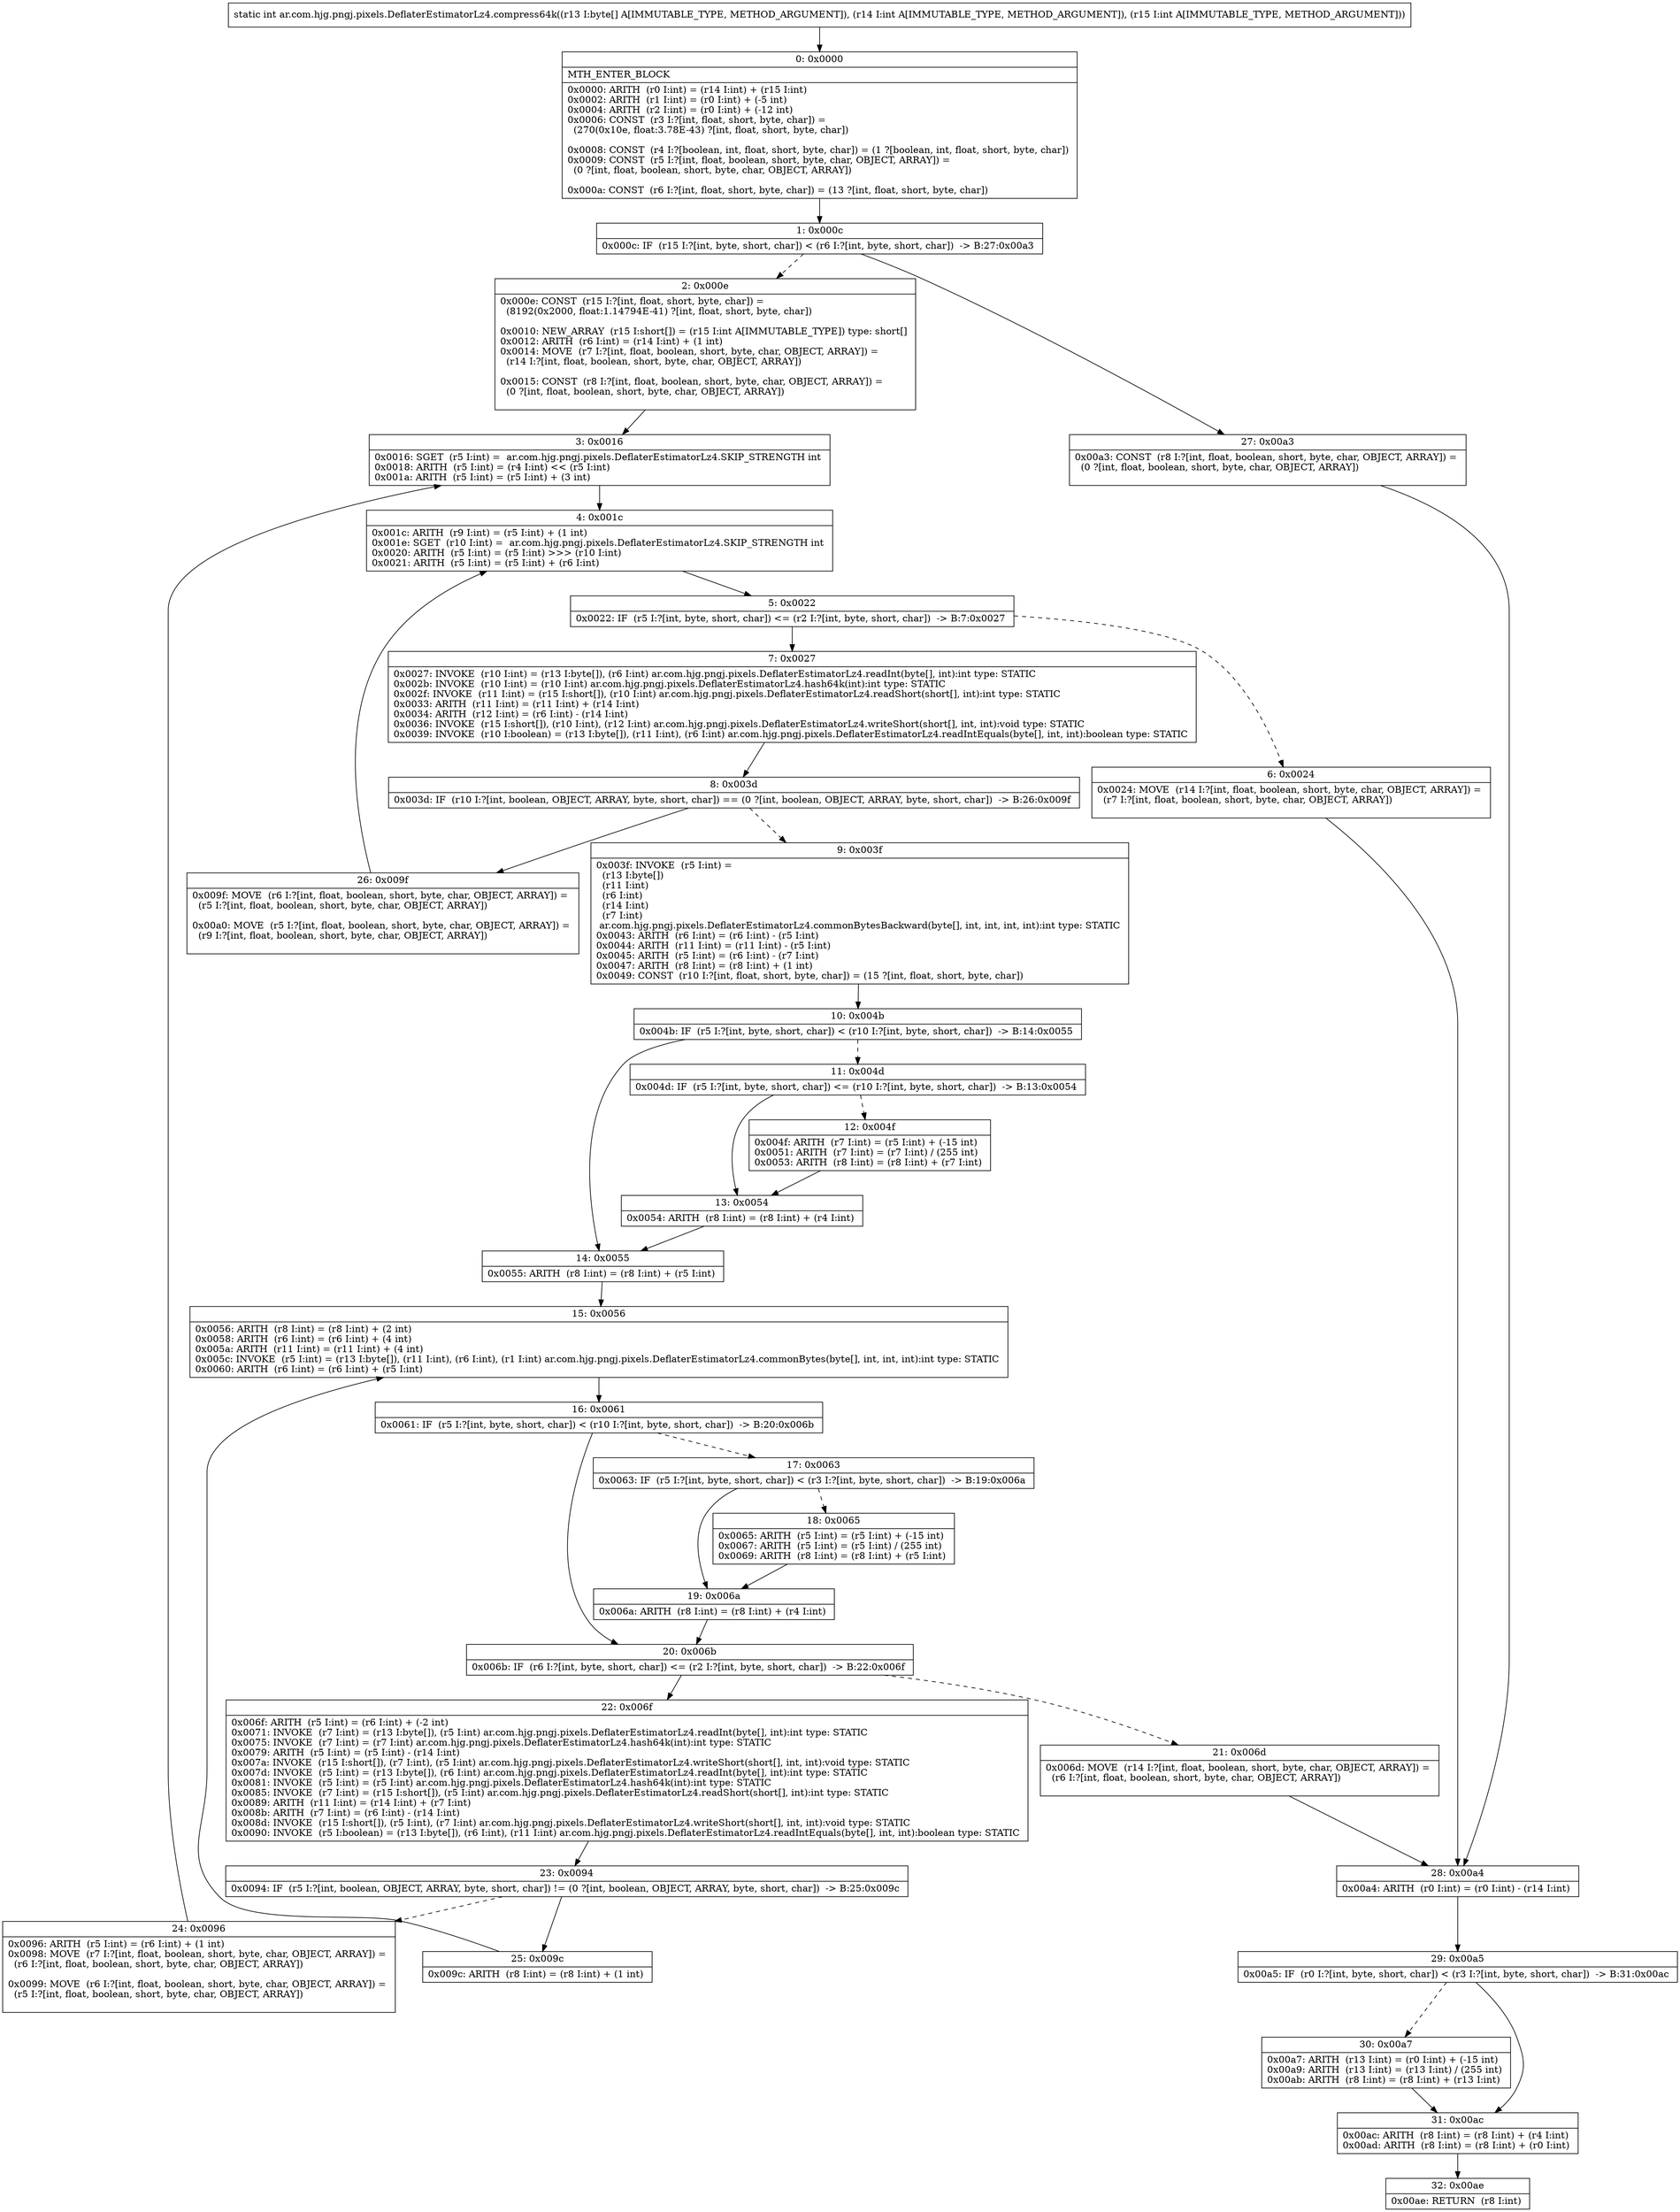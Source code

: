 digraph "CFG forar.com.hjg.pngj.pixels.DeflaterEstimatorLz4.compress64k([BII)I" {
Node_0 [shape=record,label="{0\:\ 0x0000|MTH_ENTER_BLOCK\l|0x0000: ARITH  (r0 I:int) = (r14 I:int) + (r15 I:int) \l0x0002: ARITH  (r1 I:int) = (r0 I:int) + (\-5 int) \l0x0004: ARITH  (r2 I:int) = (r0 I:int) + (\-12 int) \l0x0006: CONST  (r3 I:?[int, float, short, byte, char]) = \l  (270(0x10e, float:3.78E\-43) ?[int, float, short, byte, char])\l \l0x0008: CONST  (r4 I:?[boolean, int, float, short, byte, char]) = (1 ?[boolean, int, float, short, byte, char]) \l0x0009: CONST  (r5 I:?[int, float, boolean, short, byte, char, OBJECT, ARRAY]) = \l  (0 ?[int, float, boolean, short, byte, char, OBJECT, ARRAY])\l \l0x000a: CONST  (r6 I:?[int, float, short, byte, char]) = (13 ?[int, float, short, byte, char]) \l}"];
Node_1 [shape=record,label="{1\:\ 0x000c|0x000c: IF  (r15 I:?[int, byte, short, char]) \< (r6 I:?[int, byte, short, char])  \-\> B:27:0x00a3 \l}"];
Node_2 [shape=record,label="{2\:\ 0x000e|0x000e: CONST  (r15 I:?[int, float, short, byte, char]) = \l  (8192(0x2000, float:1.14794E\-41) ?[int, float, short, byte, char])\l \l0x0010: NEW_ARRAY  (r15 I:short[]) = (r15 I:int A[IMMUTABLE_TYPE]) type: short[] \l0x0012: ARITH  (r6 I:int) = (r14 I:int) + (1 int) \l0x0014: MOVE  (r7 I:?[int, float, boolean, short, byte, char, OBJECT, ARRAY]) = \l  (r14 I:?[int, float, boolean, short, byte, char, OBJECT, ARRAY])\l \l0x0015: CONST  (r8 I:?[int, float, boolean, short, byte, char, OBJECT, ARRAY]) = \l  (0 ?[int, float, boolean, short, byte, char, OBJECT, ARRAY])\l \l}"];
Node_3 [shape=record,label="{3\:\ 0x0016|0x0016: SGET  (r5 I:int) =  ar.com.hjg.pngj.pixels.DeflaterEstimatorLz4.SKIP_STRENGTH int \l0x0018: ARITH  (r5 I:int) = (r4 I:int) \<\< (r5 I:int) \l0x001a: ARITH  (r5 I:int) = (r5 I:int) + (3 int) \l}"];
Node_4 [shape=record,label="{4\:\ 0x001c|0x001c: ARITH  (r9 I:int) = (r5 I:int) + (1 int) \l0x001e: SGET  (r10 I:int) =  ar.com.hjg.pngj.pixels.DeflaterEstimatorLz4.SKIP_STRENGTH int \l0x0020: ARITH  (r5 I:int) = (r5 I:int) \>\>\> (r10 I:int) \l0x0021: ARITH  (r5 I:int) = (r5 I:int) + (r6 I:int) \l}"];
Node_5 [shape=record,label="{5\:\ 0x0022|0x0022: IF  (r5 I:?[int, byte, short, char]) \<= (r2 I:?[int, byte, short, char])  \-\> B:7:0x0027 \l}"];
Node_6 [shape=record,label="{6\:\ 0x0024|0x0024: MOVE  (r14 I:?[int, float, boolean, short, byte, char, OBJECT, ARRAY]) = \l  (r7 I:?[int, float, boolean, short, byte, char, OBJECT, ARRAY])\l \l}"];
Node_7 [shape=record,label="{7\:\ 0x0027|0x0027: INVOKE  (r10 I:int) = (r13 I:byte[]), (r6 I:int) ar.com.hjg.pngj.pixels.DeflaterEstimatorLz4.readInt(byte[], int):int type: STATIC \l0x002b: INVOKE  (r10 I:int) = (r10 I:int) ar.com.hjg.pngj.pixels.DeflaterEstimatorLz4.hash64k(int):int type: STATIC \l0x002f: INVOKE  (r11 I:int) = (r15 I:short[]), (r10 I:int) ar.com.hjg.pngj.pixels.DeflaterEstimatorLz4.readShort(short[], int):int type: STATIC \l0x0033: ARITH  (r11 I:int) = (r11 I:int) + (r14 I:int) \l0x0034: ARITH  (r12 I:int) = (r6 I:int) \- (r14 I:int) \l0x0036: INVOKE  (r15 I:short[]), (r10 I:int), (r12 I:int) ar.com.hjg.pngj.pixels.DeflaterEstimatorLz4.writeShort(short[], int, int):void type: STATIC \l0x0039: INVOKE  (r10 I:boolean) = (r13 I:byte[]), (r11 I:int), (r6 I:int) ar.com.hjg.pngj.pixels.DeflaterEstimatorLz4.readIntEquals(byte[], int, int):boolean type: STATIC \l}"];
Node_8 [shape=record,label="{8\:\ 0x003d|0x003d: IF  (r10 I:?[int, boolean, OBJECT, ARRAY, byte, short, char]) == (0 ?[int, boolean, OBJECT, ARRAY, byte, short, char])  \-\> B:26:0x009f \l}"];
Node_9 [shape=record,label="{9\:\ 0x003f|0x003f: INVOKE  (r5 I:int) = \l  (r13 I:byte[])\l  (r11 I:int)\l  (r6 I:int)\l  (r14 I:int)\l  (r7 I:int)\l ar.com.hjg.pngj.pixels.DeflaterEstimatorLz4.commonBytesBackward(byte[], int, int, int, int):int type: STATIC \l0x0043: ARITH  (r6 I:int) = (r6 I:int) \- (r5 I:int) \l0x0044: ARITH  (r11 I:int) = (r11 I:int) \- (r5 I:int) \l0x0045: ARITH  (r5 I:int) = (r6 I:int) \- (r7 I:int) \l0x0047: ARITH  (r8 I:int) = (r8 I:int) + (1 int) \l0x0049: CONST  (r10 I:?[int, float, short, byte, char]) = (15 ?[int, float, short, byte, char]) \l}"];
Node_10 [shape=record,label="{10\:\ 0x004b|0x004b: IF  (r5 I:?[int, byte, short, char]) \< (r10 I:?[int, byte, short, char])  \-\> B:14:0x0055 \l}"];
Node_11 [shape=record,label="{11\:\ 0x004d|0x004d: IF  (r5 I:?[int, byte, short, char]) \<= (r10 I:?[int, byte, short, char])  \-\> B:13:0x0054 \l}"];
Node_12 [shape=record,label="{12\:\ 0x004f|0x004f: ARITH  (r7 I:int) = (r5 I:int) + (\-15 int) \l0x0051: ARITH  (r7 I:int) = (r7 I:int) \/ (255 int) \l0x0053: ARITH  (r8 I:int) = (r8 I:int) + (r7 I:int) \l}"];
Node_13 [shape=record,label="{13\:\ 0x0054|0x0054: ARITH  (r8 I:int) = (r8 I:int) + (r4 I:int) \l}"];
Node_14 [shape=record,label="{14\:\ 0x0055|0x0055: ARITH  (r8 I:int) = (r8 I:int) + (r5 I:int) \l}"];
Node_15 [shape=record,label="{15\:\ 0x0056|0x0056: ARITH  (r8 I:int) = (r8 I:int) + (2 int) \l0x0058: ARITH  (r6 I:int) = (r6 I:int) + (4 int) \l0x005a: ARITH  (r11 I:int) = (r11 I:int) + (4 int) \l0x005c: INVOKE  (r5 I:int) = (r13 I:byte[]), (r11 I:int), (r6 I:int), (r1 I:int) ar.com.hjg.pngj.pixels.DeflaterEstimatorLz4.commonBytes(byte[], int, int, int):int type: STATIC \l0x0060: ARITH  (r6 I:int) = (r6 I:int) + (r5 I:int) \l}"];
Node_16 [shape=record,label="{16\:\ 0x0061|0x0061: IF  (r5 I:?[int, byte, short, char]) \< (r10 I:?[int, byte, short, char])  \-\> B:20:0x006b \l}"];
Node_17 [shape=record,label="{17\:\ 0x0063|0x0063: IF  (r5 I:?[int, byte, short, char]) \< (r3 I:?[int, byte, short, char])  \-\> B:19:0x006a \l}"];
Node_18 [shape=record,label="{18\:\ 0x0065|0x0065: ARITH  (r5 I:int) = (r5 I:int) + (\-15 int) \l0x0067: ARITH  (r5 I:int) = (r5 I:int) \/ (255 int) \l0x0069: ARITH  (r8 I:int) = (r8 I:int) + (r5 I:int) \l}"];
Node_19 [shape=record,label="{19\:\ 0x006a|0x006a: ARITH  (r8 I:int) = (r8 I:int) + (r4 I:int) \l}"];
Node_20 [shape=record,label="{20\:\ 0x006b|0x006b: IF  (r6 I:?[int, byte, short, char]) \<= (r2 I:?[int, byte, short, char])  \-\> B:22:0x006f \l}"];
Node_21 [shape=record,label="{21\:\ 0x006d|0x006d: MOVE  (r14 I:?[int, float, boolean, short, byte, char, OBJECT, ARRAY]) = \l  (r6 I:?[int, float, boolean, short, byte, char, OBJECT, ARRAY])\l \l}"];
Node_22 [shape=record,label="{22\:\ 0x006f|0x006f: ARITH  (r5 I:int) = (r6 I:int) + (\-2 int) \l0x0071: INVOKE  (r7 I:int) = (r13 I:byte[]), (r5 I:int) ar.com.hjg.pngj.pixels.DeflaterEstimatorLz4.readInt(byte[], int):int type: STATIC \l0x0075: INVOKE  (r7 I:int) = (r7 I:int) ar.com.hjg.pngj.pixels.DeflaterEstimatorLz4.hash64k(int):int type: STATIC \l0x0079: ARITH  (r5 I:int) = (r5 I:int) \- (r14 I:int) \l0x007a: INVOKE  (r15 I:short[]), (r7 I:int), (r5 I:int) ar.com.hjg.pngj.pixels.DeflaterEstimatorLz4.writeShort(short[], int, int):void type: STATIC \l0x007d: INVOKE  (r5 I:int) = (r13 I:byte[]), (r6 I:int) ar.com.hjg.pngj.pixels.DeflaterEstimatorLz4.readInt(byte[], int):int type: STATIC \l0x0081: INVOKE  (r5 I:int) = (r5 I:int) ar.com.hjg.pngj.pixels.DeflaterEstimatorLz4.hash64k(int):int type: STATIC \l0x0085: INVOKE  (r7 I:int) = (r15 I:short[]), (r5 I:int) ar.com.hjg.pngj.pixels.DeflaterEstimatorLz4.readShort(short[], int):int type: STATIC \l0x0089: ARITH  (r11 I:int) = (r14 I:int) + (r7 I:int) \l0x008b: ARITH  (r7 I:int) = (r6 I:int) \- (r14 I:int) \l0x008d: INVOKE  (r15 I:short[]), (r5 I:int), (r7 I:int) ar.com.hjg.pngj.pixels.DeflaterEstimatorLz4.writeShort(short[], int, int):void type: STATIC \l0x0090: INVOKE  (r5 I:boolean) = (r13 I:byte[]), (r6 I:int), (r11 I:int) ar.com.hjg.pngj.pixels.DeflaterEstimatorLz4.readIntEquals(byte[], int, int):boolean type: STATIC \l}"];
Node_23 [shape=record,label="{23\:\ 0x0094|0x0094: IF  (r5 I:?[int, boolean, OBJECT, ARRAY, byte, short, char]) != (0 ?[int, boolean, OBJECT, ARRAY, byte, short, char])  \-\> B:25:0x009c \l}"];
Node_24 [shape=record,label="{24\:\ 0x0096|0x0096: ARITH  (r5 I:int) = (r6 I:int) + (1 int) \l0x0098: MOVE  (r7 I:?[int, float, boolean, short, byte, char, OBJECT, ARRAY]) = \l  (r6 I:?[int, float, boolean, short, byte, char, OBJECT, ARRAY])\l \l0x0099: MOVE  (r6 I:?[int, float, boolean, short, byte, char, OBJECT, ARRAY]) = \l  (r5 I:?[int, float, boolean, short, byte, char, OBJECT, ARRAY])\l \l}"];
Node_25 [shape=record,label="{25\:\ 0x009c|0x009c: ARITH  (r8 I:int) = (r8 I:int) + (1 int) \l}"];
Node_26 [shape=record,label="{26\:\ 0x009f|0x009f: MOVE  (r6 I:?[int, float, boolean, short, byte, char, OBJECT, ARRAY]) = \l  (r5 I:?[int, float, boolean, short, byte, char, OBJECT, ARRAY])\l \l0x00a0: MOVE  (r5 I:?[int, float, boolean, short, byte, char, OBJECT, ARRAY]) = \l  (r9 I:?[int, float, boolean, short, byte, char, OBJECT, ARRAY])\l \l}"];
Node_27 [shape=record,label="{27\:\ 0x00a3|0x00a3: CONST  (r8 I:?[int, float, boolean, short, byte, char, OBJECT, ARRAY]) = \l  (0 ?[int, float, boolean, short, byte, char, OBJECT, ARRAY])\l \l}"];
Node_28 [shape=record,label="{28\:\ 0x00a4|0x00a4: ARITH  (r0 I:int) = (r0 I:int) \- (r14 I:int) \l}"];
Node_29 [shape=record,label="{29\:\ 0x00a5|0x00a5: IF  (r0 I:?[int, byte, short, char]) \< (r3 I:?[int, byte, short, char])  \-\> B:31:0x00ac \l}"];
Node_30 [shape=record,label="{30\:\ 0x00a7|0x00a7: ARITH  (r13 I:int) = (r0 I:int) + (\-15 int) \l0x00a9: ARITH  (r13 I:int) = (r13 I:int) \/ (255 int) \l0x00ab: ARITH  (r8 I:int) = (r8 I:int) + (r13 I:int) \l}"];
Node_31 [shape=record,label="{31\:\ 0x00ac|0x00ac: ARITH  (r8 I:int) = (r8 I:int) + (r4 I:int) \l0x00ad: ARITH  (r8 I:int) = (r8 I:int) + (r0 I:int) \l}"];
Node_32 [shape=record,label="{32\:\ 0x00ae|0x00ae: RETURN  (r8 I:int) \l}"];
MethodNode[shape=record,label="{static int ar.com.hjg.pngj.pixels.DeflaterEstimatorLz4.compress64k((r13 I:byte[] A[IMMUTABLE_TYPE, METHOD_ARGUMENT]), (r14 I:int A[IMMUTABLE_TYPE, METHOD_ARGUMENT]), (r15 I:int A[IMMUTABLE_TYPE, METHOD_ARGUMENT])) }"];
MethodNode -> Node_0;
Node_0 -> Node_1;
Node_1 -> Node_2[style=dashed];
Node_1 -> Node_27;
Node_2 -> Node_3;
Node_3 -> Node_4;
Node_4 -> Node_5;
Node_5 -> Node_6[style=dashed];
Node_5 -> Node_7;
Node_6 -> Node_28;
Node_7 -> Node_8;
Node_8 -> Node_9[style=dashed];
Node_8 -> Node_26;
Node_9 -> Node_10;
Node_10 -> Node_11[style=dashed];
Node_10 -> Node_14;
Node_11 -> Node_12[style=dashed];
Node_11 -> Node_13;
Node_12 -> Node_13;
Node_13 -> Node_14;
Node_14 -> Node_15;
Node_15 -> Node_16;
Node_16 -> Node_17[style=dashed];
Node_16 -> Node_20;
Node_17 -> Node_18[style=dashed];
Node_17 -> Node_19;
Node_18 -> Node_19;
Node_19 -> Node_20;
Node_20 -> Node_21[style=dashed];
Node_20 -> Node_22;
Node_21 -> Node_28;
Node_22 -> Node_23;
Node_23 -> Node_24[style=dashed];
Node_23 -> Node_25;
Node_24 -> Node_3;
Node_25 -> Node_15;
Node_26 -> Node_4;
Node_27 -> Node_28;
Node_28 -> Node_29;
Node_29 -> Node_30[style=dashed];
Node_29 -> Node_31;
Node_30 -> Node_31;
Node_31 -> Node_32;
}

